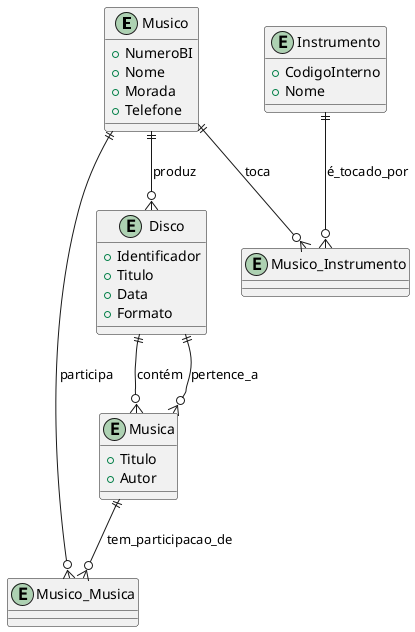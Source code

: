 @startuml

' Entidades
entity "Musico" {
  +NumeroBI
  +Nome
  +Morada
  +Telefone
}

entity "Instrumento" {
  +CodigoInterno
  +Nome
}

entity "Disco" {
  +Identificador
  +Titulo
  +Data
  +Formato
}

entity "Musica" {
  +Titulo
  +Autor
}

' Tabelas associativas
entity "Musico_Instrumento" {
}

entity "Musico_Musica" {
}

' Relacionamentos
Musico ||--o{ Musico_Instrumento : toca
Instrumento ||--o{ Musico_Instrumento : é_tocado_por

Disco ||--o{ Musica : contém
Musica }o--|| Disco : pertence_a

Musico ||--o{ Musico_Musica : participa
Musica ||--o{ Musico_Musica : tem_participacao_de

Musico ||--o{ Disco : produz

@enduml
